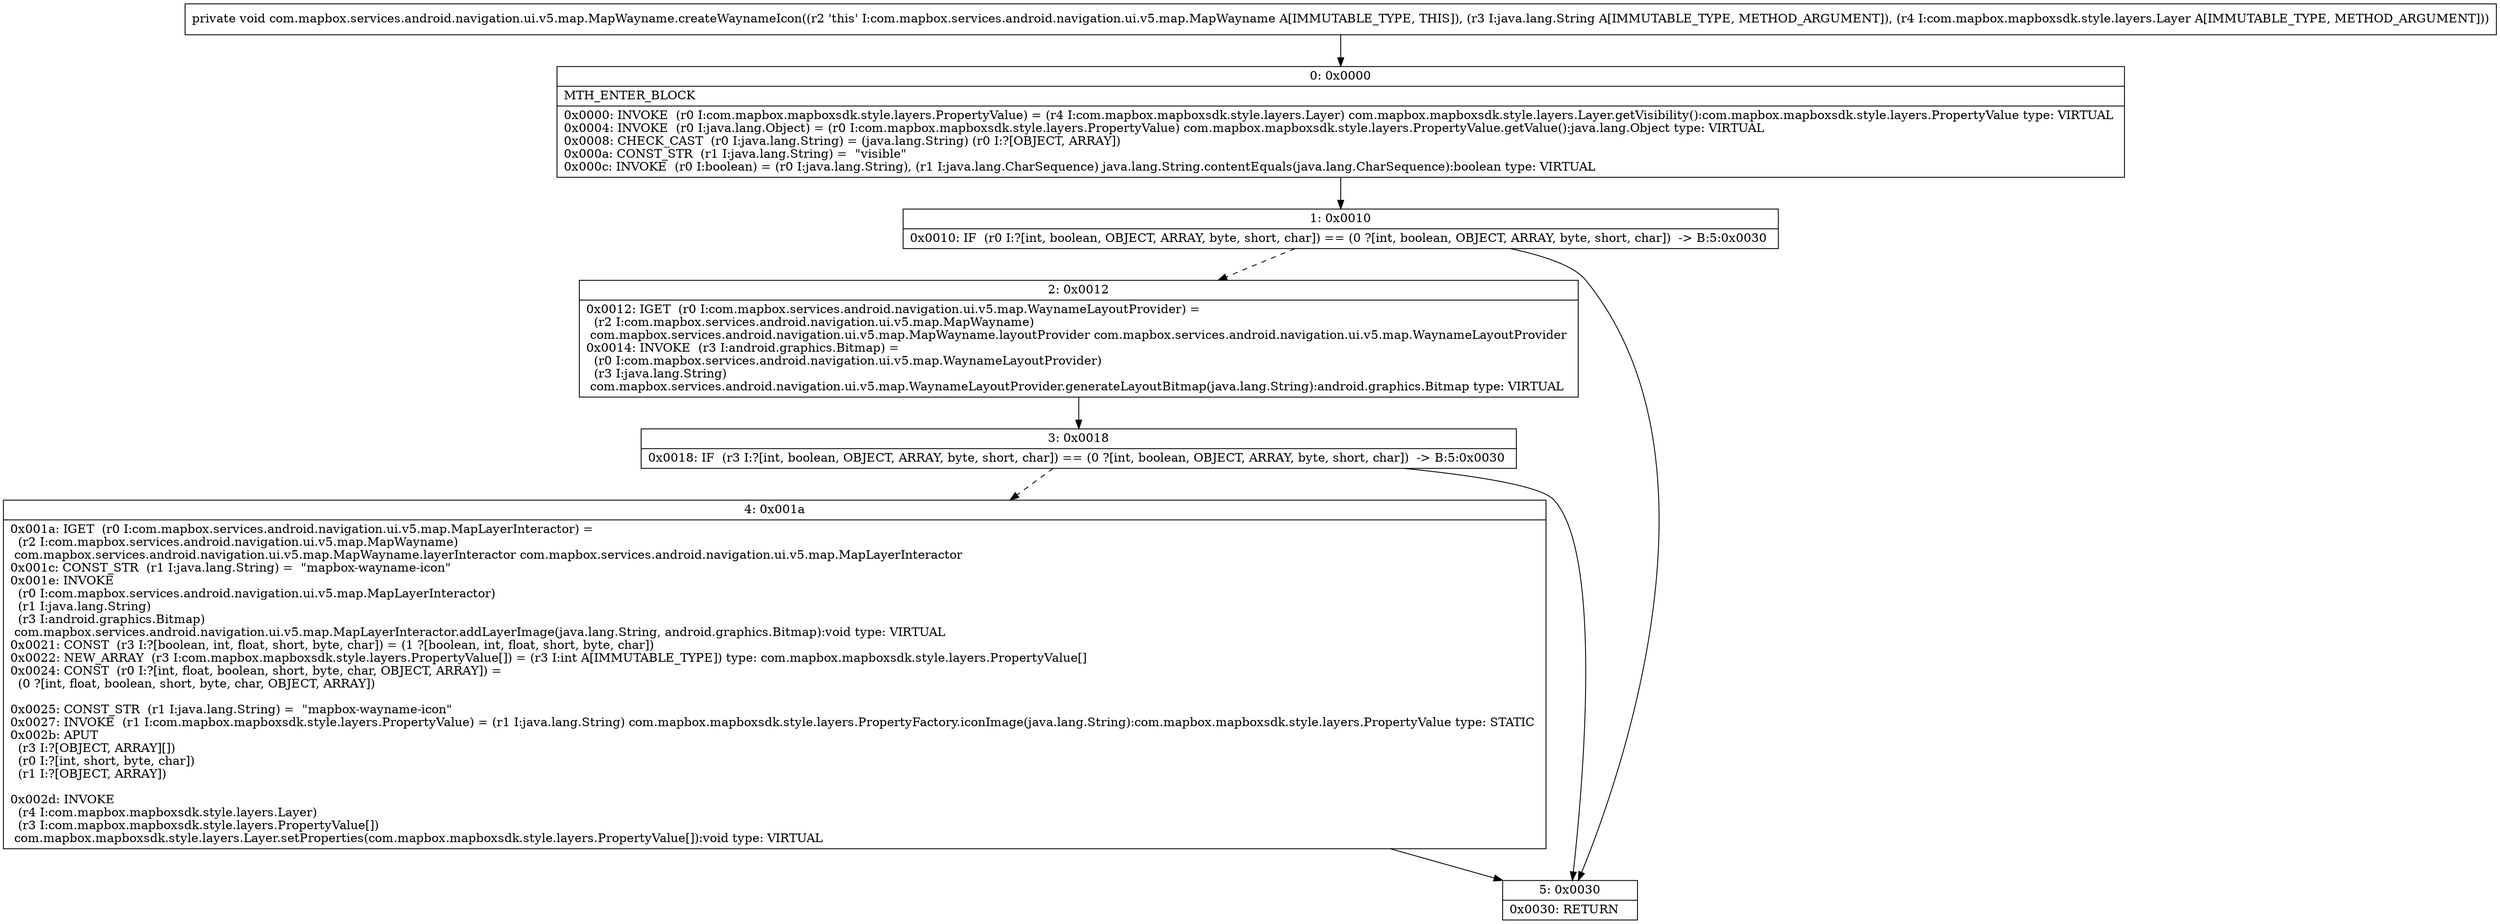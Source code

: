 digraph "CFG forcom.mapbox.services.android.navigation.ui.v5.map.MapWayname.createWaynameIcon(Ljava\/lang\/String;Lcom\/mapbox\/mapboxsdk\/style\/layers\/Layer;)V" {
Node_0 [shape=record,label="{0\:\ 0x0000|MTH_ENTER_BLOCK\l|0x0000: INVOKE  (r0 I:com.mapbox.mapboxsdk.style.layers.PropertyValue) = (r4 I:com.mapbox.mapboxsdk.style.layers.Layer) com.mapbox.mapboxsdk.style.layers.Layer.getVisibility():com.mapbox.mapboxsdk.style.layers.PropertyValue type: VIRTUAL \l0x0004: INVOKE  (r0 I:java.lang.Object) = (r0 I:com.mapbox.mapboxsdk.style.layers.PropertyValue) com.mapbox.mapboxsdk.style.layers.PropertyValue.getValue():java.lang.Object type: VIRTUAL \l0x0008: CHECK_CAST  (r0 I:java.lang.String) = (java.lang.String) (r0 I:?[OBJECT, ARRAY]) \l0x000a: CONST_STR  (r1 I:java.lang.String) =  \"visible\" \l0x000c: INVOKE  (r0 I:boolean) = (r0 I:java.lang.String), (r1 I:java.lang.CharSequence) java.lang.String.contentEquals(java.lang.CharSequence):boolean type: VIRTUAL \l}"];
Node_1 [shape=record,label="{1\:\ 0x0010|0x0010: IF  (r0 I:?[int, boolean, OBJECT, ARRAY, byte, short, char]) == (0 ?[int, boolean, OBJECT, ARRAY, byte, short, char])  \-\> B:5:0x0030 \l}"];
Node_2 [shape=record,label="{2\:\ 0x0012|0x0012: IGET  (r0 I:com.mapbox.services.android.navigation.ui.v5.map.WaynameLayoutProvider) = \l  (r2 I:com.mapbox.services.android.navigation.ui.v5.map.MapWayname)\l com.mapbox.services.android.navigation.ui.v5.map.MapWayname.layoutProvider com.mapbox.services.android.navigation.ui.v5.map.WaynameLayoutProvider \l0x0014: INVOKE  (r3 I:android.graphics.Bitmap) = \l  (r0 I:com.mapbox.services.android.navigation.ui.v5.map.WaynameLayoutProvider)\l  (r3 I:java.lang.String)\l com.mapbox.services.android.navigation.ui.v5.map.WaynameLayoutProvider.generateLayoutBitmap(java.lang.String):android.graphics.Bitmap type: VIRTUAL \l}"];
Node_3 [shape=record,label="{3\:\ 0x0018|0x0018: IF  (r3 I:?[int, boolean, OBJECT, ARRAY, byte, short, char]) == (0 ?[int, boolean, OBJECT, ARRAY, byte, short, char])  \-\> B:5:0x0030 \l}"];
Node_4 [shape=record,label="{4\:\ 0x001a|0x001a: IGET  (r0 I:com.mapbox.services.android.navigation.ui.v5.map.MapLayerInteractor) = \l  (r2 I:com.mapbox.services.android.navigation.ui.v5.map.MapWayname)\l com.mapbox.services.android.navigation.ui.v5.map.MapWayname.layerInteractor com.mapbox.services.android.navigation.ui.v5.map.MapLayerInteractor \l0x001c: CONST_STR  (r1 I:java.lang.String) =  \"mapbox\-wayname\-icon\" \l0x001e: INVOKE  \l  (r0 I:com.mapbox.services.android.navigation.ui.v5.map.MapLayerInteractor)\l  (r1 I:java.lang.String)\l  (r3 I:android.graphics.Bitmap)\l com.mapbox.services.android.navigation.ui.v5.map.MapLayerInteractor.addLayerImage(java.lang.String, android.graphics.Bitmap):void type: VIRTUAL \l0x0021: CONST  (r3 I:?[boolean, int, float, short, byte, char]) = (1 ?[boolean, int, float, short, byte, char]) \l0x0022: NEW_ARRAY  (r3 I:com.mapbox.mapboxsdk.style.layers.PropertyValue[]) = (r3 I:int A[IMMUTABLE_TYPE]) type: com.mapbox.mapboxsdk.style.layers.PropertyValue[] \l0x0024: CONST  (r0 I:?[int, float, boolean, short, byte, char, OBJECT, ARRAY]) = \l  (0 ?[int, float, boolean, short, byte, char, OBJECT, ARRAY])\l \l0x0025: CONST_STR  (r1 I:java.lang.String) =  \"mapbox\-wayname\-icon\" \l0x0027: INVOKE  (r1 I:com.mapbox.mapboxsdk.style.layers.PropertyValue) = (r1 I:java.lang.String) com.mapbox.mapboxsdk.style.layers.PropertyFactory.iconImage(java.lang.String):com.mapbox.mapboxsdk.style.layers.PropertyValue type: STATIC \l0x002b: APUT  \l  (r3 I:?[OBJECT, ARRAY][])\l  (r0 I:?[int, short, byte, char])\l  (r1 I:?[OBJECT, ARRAY])\l \l0x002d: INVOKE  \l  (r4 I:com.mapbox.mapboxsdk.style.layers.Layer)\l  (r3 I:com.mapbox.mapboxsdk.style.layers.PropertyValue[])\l com.mapbox.mapboxsdk.style.layers.Layer.setProperties(com.mapbox.mapboxsdk.style.layers.PropertyValue[]):void type: VIRTUAL \l}"];
Node_5 [shape=record,label="{5\:\ 0x0030|0x0030: RETURN   \l}"];
MethodNode[shape=record,label="{private void com.mapbox.services.android.navigation.ui.v5.map.MapWayname.createWaynameIcon((r2 'this' I:com.mapbox.services.android.navigation.ui.v5.map.MapWayname A[IMMUTABLE_TYPE, THIS]), (r3 I:java.lang.String A[IMMUTABLE_TYPE, METHOD_ARGUMENT]), (r4 I:com.mapbox.mapboxsdk.style.layers.Layer A[IMMUTABLE_TYPE, METHOD_ARGUMENT])) }"];
MethodNode -> Node_0;
Node_0 -> Node_1;
Node_1 -> Node_2[style=dashed];
Node_1 -> Node_5;
Node_2 -> Node_3;
Node_3 -> Node_4[style=dashed];
Node_3 -> Node_5;
Node_4 -> Node_5;
}

